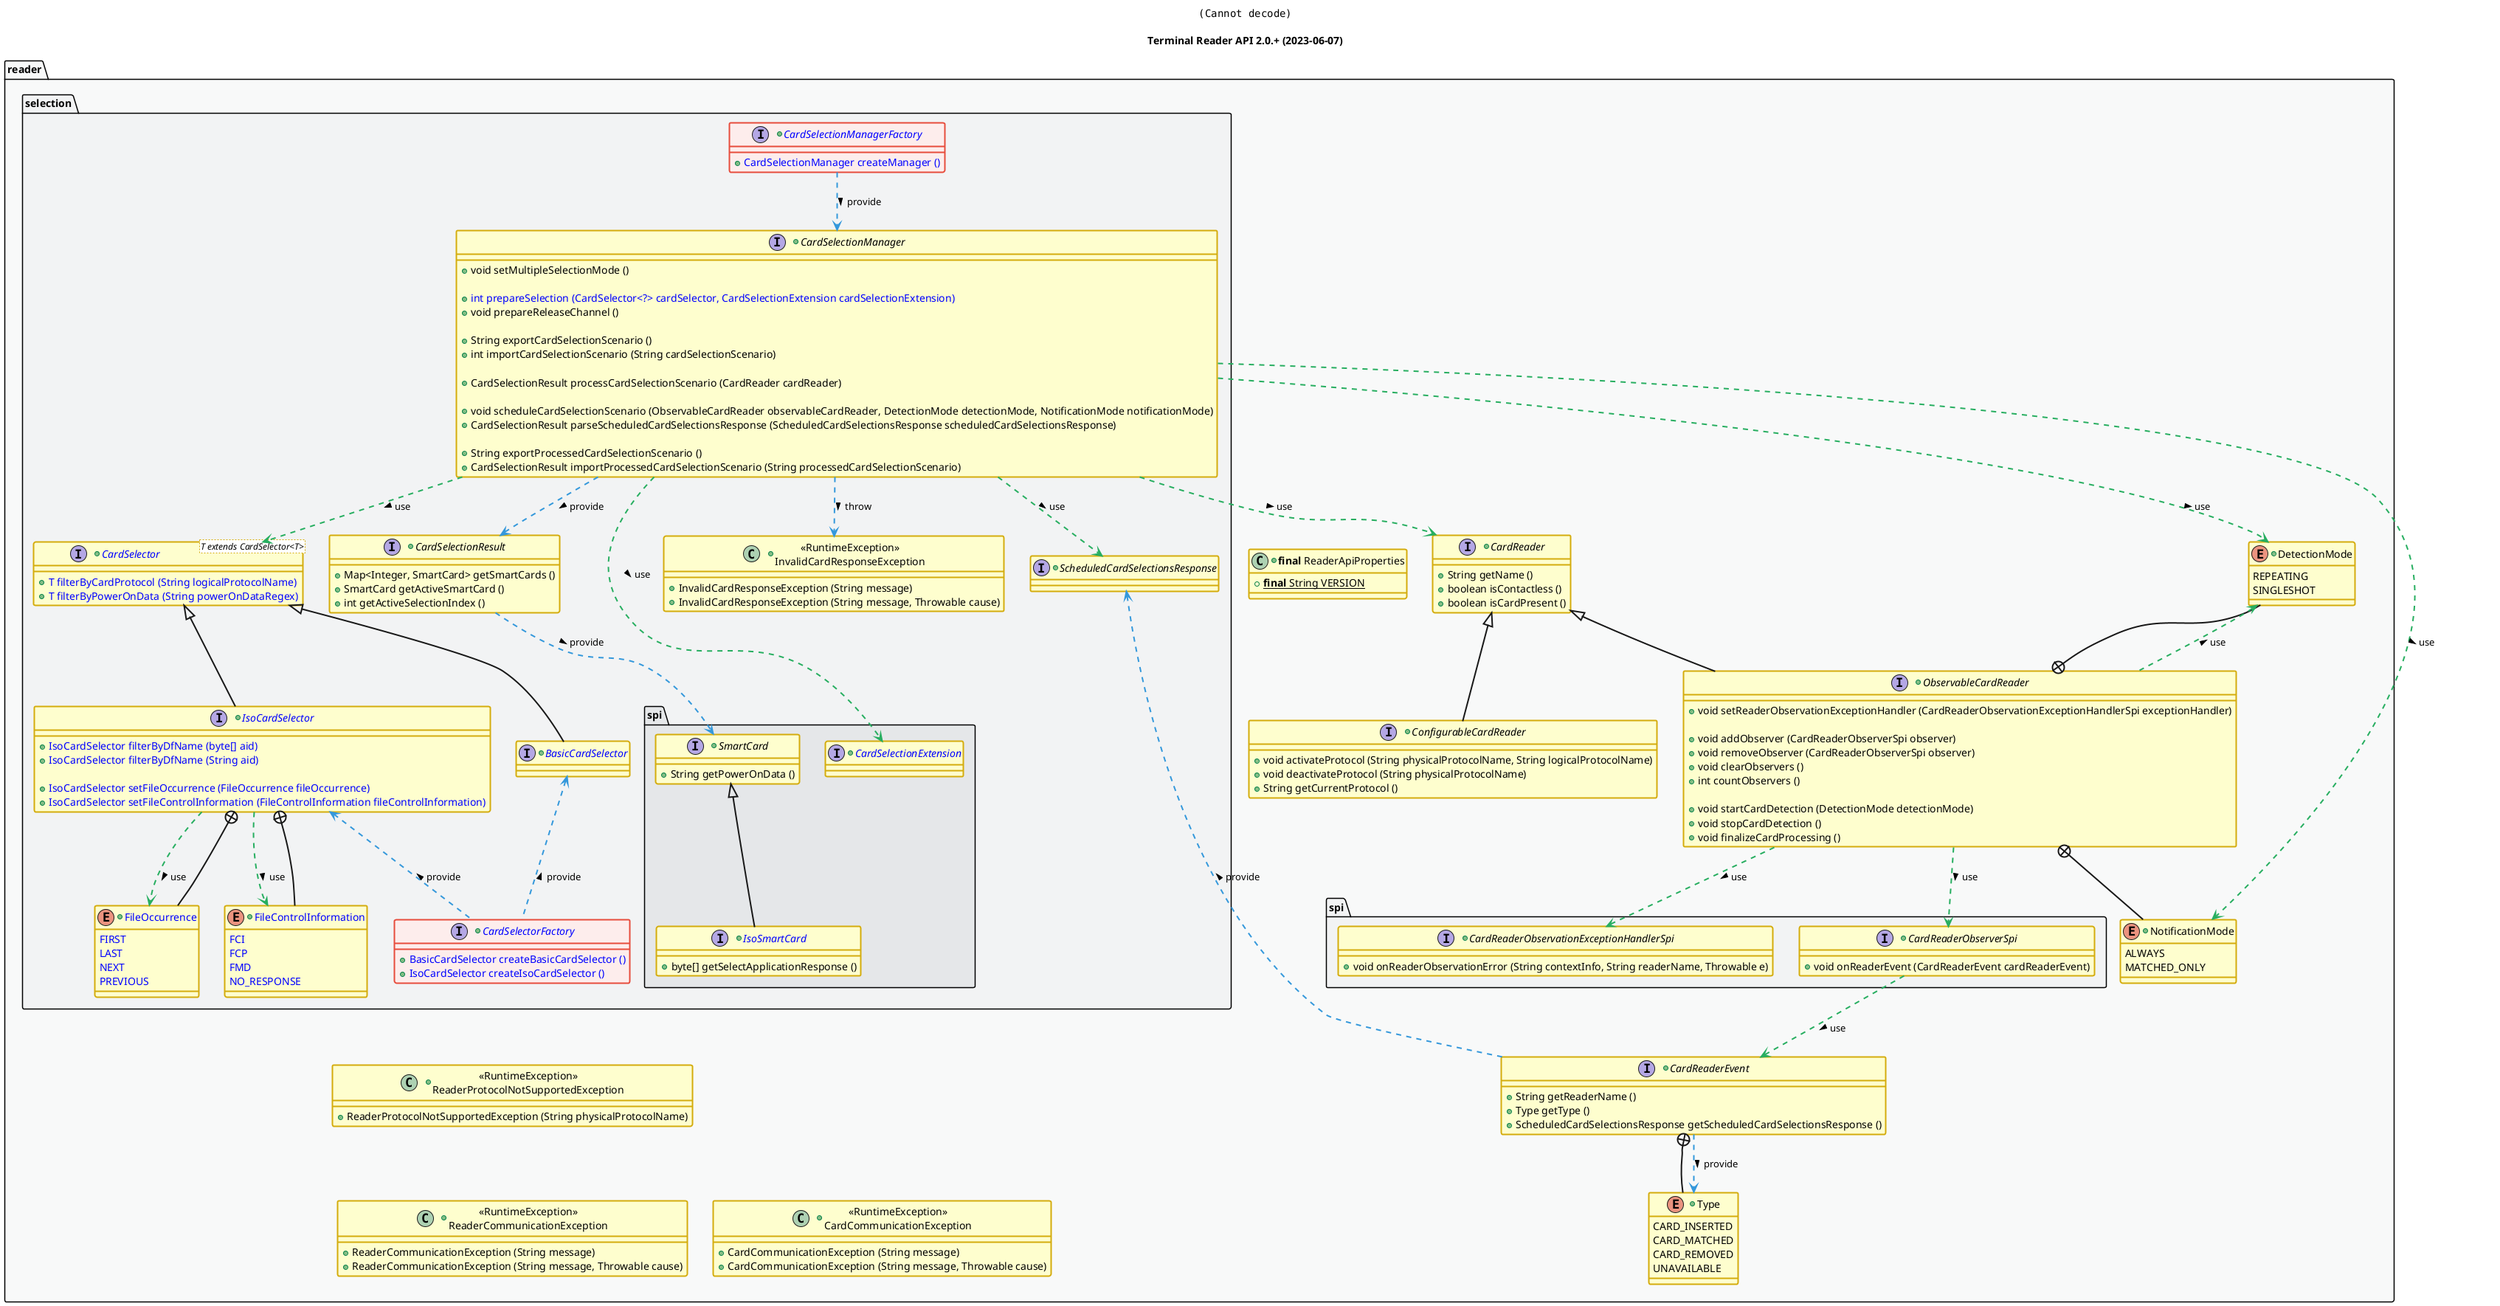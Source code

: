 @startuml
title
    <img:../assets/logo.png>

    Terminal Reader API 2.0.+ (2023-06-07)
end title

' == THEME ==

'Couleurs issues de : https://htmlcolorcodes.com/fr/tableau-de-couleur/tableau-de-couleur-design-plat/
!define C_GREY1 F8F9F9
!define C_GREY2 F2F3F4
!define C_GREY3 E5E7E9
!define C_GREY4 D7DBDD
!define C_GREY5 CACFD2
!define C_GREY6 BDC3C7
!define C_LINK 3498DB
!define C_USE 27AE60

' -- Styles that don't work with new version of plantuml --
skinparam stereotypeABorderColor #A9DCDF
skinparam stereotypeIBorderColor #B4A7E5
skinparam stereotypeCBorderColor #ADD1B2
skinparam stereotypeEBorderColor #EB93DF
' -- END --

skinparam ClassBorderThickness 2
skinparam ArrowThickness 2

' Yellow
skinparam ClassBackgroundColor #FEFECE
skinparam ClassBorderColor #D4AC0D
' Red
skinparam ClassBackgroundColor<<red>> #FDEDEC
skinparam ClassBorderColor<<red>> #E74C3C
hide <<red>> stereotype
' Purple
skinparam ClassBackgroundColor<<purple>> #F4ECF7
skinparam ClassBorderColor<<purple>> #8E44AD
hide <<purple>> stereotype
' blue
skinparam ClassBackgroundColor<<blue>> #EBF5FB
skinparam ClassBorderColor<<blue>> #3498DB
hide <<blue>> stereotype
' Green
skinparam ClassBackgroundColor<<green>> #E9F7EF
skinparam ClassBorderColor<<green>> #27AE60
hide <<green>> stereotype
' Grey
skinparam ClassBackgroundColor<<grey>> #EAECEE
skinparam ClassBorderColor<<grey>> #2C3E50
hide <<grey>> stereotype

' == CONTENT ==

package "reader" as reader {

' SERVICE
together {
    +class "**final** ReaderApiProperties" as ApiProperties {
        +{static} **final** String VERSION
    }
    +interface CardReader {
        +String getName ()
        +boolean isContactless ()
        +boolean isCardPresent ()
    }
    +interface ObservableCardReader extends CardReader {
        +void setReaderObservationExceptionHandler (CardReaderObservationExceptionHandlerSpi exceptionHandler)

        +void addObserver (CardReaderObserverSpi observer)
        +void removeObserver (CardReaderObserverSpi observer)
        +void clearObservers ()
        +int countObservers ()

        +void startCardDetection (DetectionMode detectionMode)
        +void stopCardDetection ()
        +void finalizeCardProcessing ()
    }
    +interface ConfigurableCardReader extends CardReader {
        +void activateProtocol (String physicalProtocolName, String logicalProtocolName)
        +void deactivateProtocol (String physicalProtocolName)
        +String getCurrentProtocol ()
    }
    +enum DetectionMode {
        REPEATING
        SINGLESHOT
    }
    +enum NotificationMode {
        ALWAYS
        MATCHED_ONLY
    }
    +interface CardReaderEvent {
        +String getReaderName ()
        +Type getType ()
        +ScheduledCardSelectionsResponse getScheduledCardSelectionsResponse ()
    }
    +enum "Type" as CardReaderEventType {
        CARD_INSERTED
        CARD_MATCHED
        CARD_REMOVED
        UNAVAILABLE
    }
    ' SPI
    package "spi" as readerSpi {
        +interface CardReaderObserverSpi {
            +void onReaderEvent (CardReaderEvent cardReaderEvent)
        }
        +interface CardReaderObservationExceptionHandlerSpi {
            +void onReaderObservationError (String contextInfo, String readerName, Throwable e)
        }
    }
}

' SELECTION
package "selection" as selectionApi {
    ' Selection
    +interface "<color:blue>CardSelectionManagerFactory" as CardSelectionManagerFactory {
        +<color:blue>CardSelectionManager createManager ()
    }
    +interface CardSelectionManager {
        +void setMultipleSelectionMode ()

        +<color:blue>int prepareSelection (CardSelector<?> cardSelector, CardSelectionExtension cardSelectionExtension)
        +void prepareReleaseChannel ()

        +String exportCardSelectionScenario ()
        +int importCardSelectionScenario (String cardSelectionScenario)

        +CardSelectionResult processCardSelectionScenario (CardReader cardReader)

        +void scheduleCardSelectionScenario (ObservableCardReader observableCardReader, DetectionMode detectionMode, NotificationMode notificationMode)
        +CardSelectionResult parseScheduledCardSelectionsResponse (ScheduledCardSelectionsResponse scheduledCardSelectionsResponse)

        +String exportProcessedCardSelectionScenario ()
        +CardSelectionResult importProcessedCardSelectionScenario (String processedCardSelectionScenario)
    }
    +interface "<color:blue>CardSelectorFactory" as CardSelectorFactory {
        +<color:blue>BasicCardSelector createBasicCardSelector ()
        +<color:blue>IsoCardSelector createIsoCardSelector ()
    }
    +interface "<color:blue>CardSelector<T extends CardSelector<T>>" as CardSelector {
        +<color:blue>T filterByCardProtocol (String logicalProtocolName)
        +<color:blue>T filterByPowerOnData (String powerOnDataRegex)
    }
    +interface "<color:blue>BasicCardSelector" as BasicCardSelector extends CardSelector {
    }
    +interface "<color:blue>IsoCardSelector" as IsoCardSelector extends CardSelector {
        +<color:blue>IsoCardSelector filterByDfName (byte[] aid)
        +<color:blue>IsoCardSelector filterByDfName (String aid)

        +<color:blue>IsoCardSelector setFileOccurrence (FileOccurrence fileOccurrence)
        +<color:blue>IsoCardSelector setFileControlInformation (FileControlInformation fileControlInformation)
    }
    +enum "<color:blue>FileOccurrence" as FileOccurrence {
        <color:blue>FIRST
        <color:blue>LAST
        <color:blue>NEXT
        <color:blue>PREVIOUS
    }
    +enum "<color:blue>FileControlInformation" as FileControlInformation {
        <color:blue>FCI
        <color:blue>FCP
        <color:blue>FMD
        <color:blue>NO_RESPONSE
    }

    ' Card Extension SPI
    package "spi" as selectionSpi {
        +interface "<color:blue>CardSelectionExtension" as CardSelectionExtension {
        }
        +interface "SmartCard" as SmartCard {
            +String getPowerOnData ()
        }
        +interface "<color:blue>IsoSmartCard" as IsoSmartCard extends SmartCard {
            +byte[] getSelectApplicationResponse ()
        }
    }
    +interface CardSelectionResult {
        +Map<Integer, SmartCard> getSmartCards ()
        +SmartCard getActiveSmartCard ()
        +int getActiveSelectionIndex ()
    }
    +interface ScheduledCardSelectionsResponse {
    }

    +class "<<RuntimeException>>\nInvalidCardResponseException" as InvalidCardResponseException {
        +InvalidCardResponseException (String message)
        +InvalidCardResponseException (String message, Throwable cause)
    }
}
' EXCEPTIONS
+class "<<RuntimeException>>\nReaderCommunicationException" as ReaderCommunicationException {
    +ReaderCommunicationException (String message)
    +ReaderCommunicationException (String message, Throwable cause)
}
+class "<<RuntimeException>>\nReaderProtocolNotSupportedException" as ReaderProtocolNotSupportedException {
    +ReaderProtocolNotSupportedException (String physicalProtocolName)
}
+class "<<RuntimeException>>\nCardCommunicationException" as CardCommunicationException {
    +CardCommunicationException (String message)
    +CardCommunicationException (String message, Throwable cause)
}

}

' Associations

ObservableCardReader +-- NotificationMode
ObservableCardReader +-up- DetectionMode
ObservableCardReader .up.> DetectionMode #C_USE : use >
ObservableCardReader ..> CardReaderObservationExceptionHandlerSpi #C_USE : use >

CardReaderEvent +-- CardReaderEventType
CardReaderEvent ..> CardReaderEventType #C_LINK : provide >
CardReaderEvent .up.> ScheduledCardSelectionsResponse #C_LINK : provide >

CardSelectionManagerFactory ..> CardSelectionManager #C_LINK : provide >

CardSelectionResult ..> SmartCard #C_LINK : provide >

CardSelectorFactory .up.> BasicCardSelector #C_LINK : provide >
CardSelectorFactory .up.> IsoCardSelector #C_LINK : provide >

IsoCardSelector +-- FileOccurrence
IsoCardSelector ..> FileOccurrence #C_USE : use >
IsoCardSelector +-- FileControlInformation
IsoCardSelector ..> FileControlInformation #C_USE : use >

CardSelectionManager ..> CardSelector #C_USE : use >
CardSelectionManager ..> CardSelectionExtension #C_USE : use >
CardSelectionManager ..> ScheduledCardSelectionsResponse #C_USE : use >
CardSelectionManager ..> CardSelectionResult #C_LINK : provide >
CardSelectionManager .right.> CardReader #C_USE : use >
CardSelectionManager ..> NotificationMode #C_USE : use >
CardSelectionManager ..> DetectionMode #C_USE : use >
CardSelectionManager ..> InvalidCardResponseException #C_LINK : throw >

ObservableCardReader ..> CardReaderObserverSpi #C_USE : use >

CardReaderObserverSpi ..> CardReaderEvent #C_USE : use >

' == LAYOUT ==

CardSelectorFactory -[hidden]- ReaderProtocolNotSupportedException
ReaderProtocolNotSupportedException -[hidden]- ReaderCommunicationException
ReaderCommunicationException -[hidden]right- CardCommunicationException

' == STYLE ==

package reader #C_GREY1 {}
package reader.readerSpi #C_GREY2 {}
package reader.selectionApi #C_GREY2 {}
package reader.selectionApi.selectionSpi #C_GREY3 {}

interface reader.selectionApi.CardSelectionManagerFactory <<red>>
interface reader.selectionApi.CardSelectorFactory <<red>>

@enduml